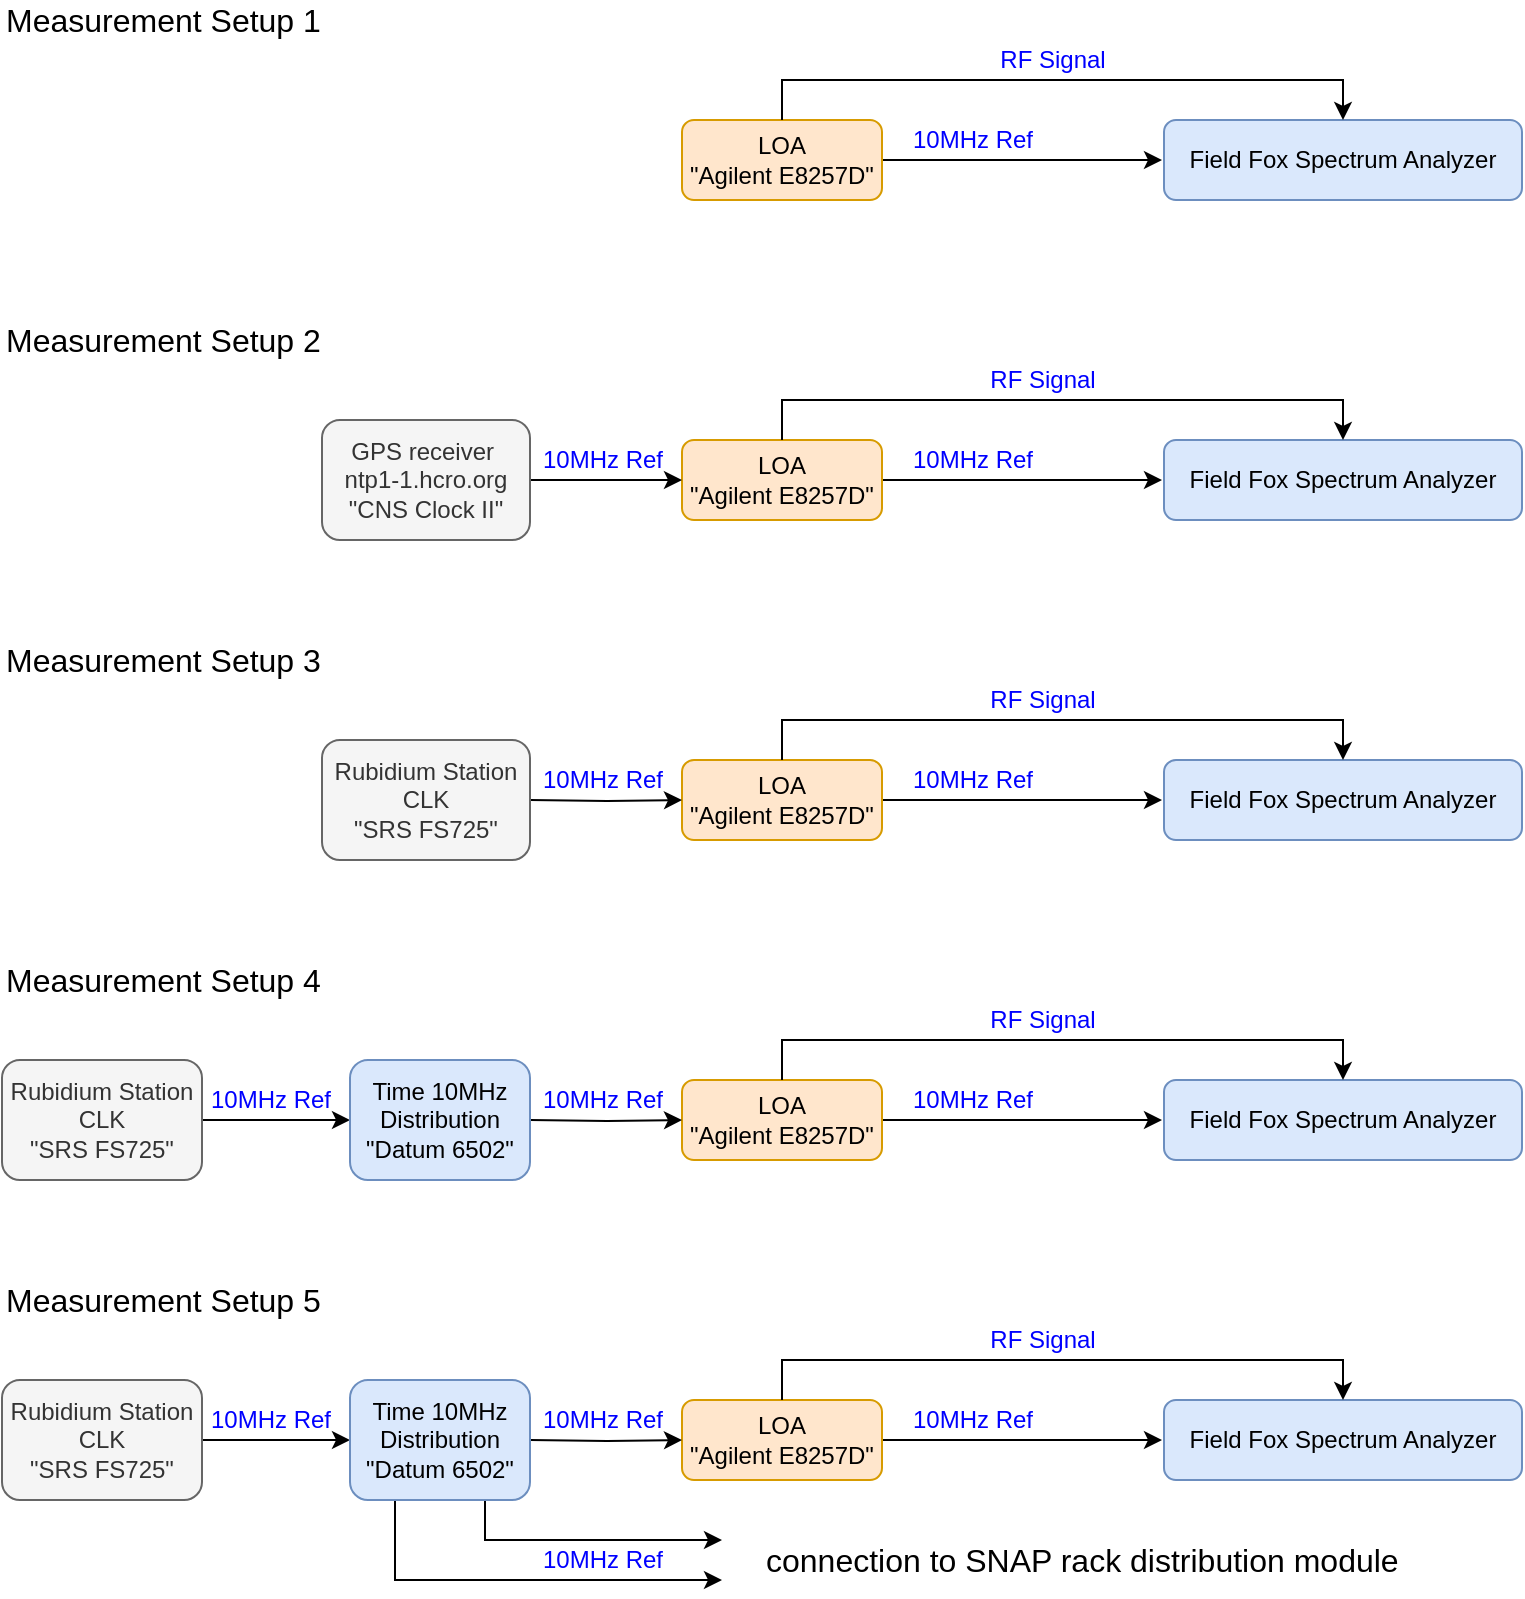 <mxfile version="13.7.9" type="device"><diagram id="-Wx7Lv8i33PWE_hJeZmz" name="Page-1"><mxGraphModel dx="1106" dy="900" grid="1" gridSize="10" guides="1" tooltips="1" connect="1" arrows="1" fold="1" page="1" pageScale="1" pageWidth="780" pageHeight="850" math="0" shadow="0"><root><mxCell id="0"/><mxCell id="1" parent="0"/><mxCell id="OUNg6JudkYfRKw1c4l6A-3" style="edgeStyle=orthogonalEdgeStyle;rounded=0;orthogonalLoop=1;jettySize=auto;html=1;exitX=1;exitY=0.5;exitDx=0;exitDy=0;" parent="1" source="CKp-XY39HgpGyfZFXXCT-1" edge="1"><mxGeometry relative="1" as="geometry"><mxPoint x="580" y="80" as="targetPoint"/></mxGeometry></mxCell><mxCell id="CKp-XY39HgpGyfZFXXCT-1" value="LOA&lt;br&gt;&quot;Agilent E8257D&quot;" style="rounded=1;whiteSpace=wrap;html=1;fillColor=#ffe6cc;strokeColor=#d79b00;" parent="1" vertex="1"><mxGeometry x="340" y="60" width="100" height="40" as="geometry"/></mxCell><mxCell id="p2Ja1tfODRt-xbFQZl6X-35" value="Measurement Setup 1" style="text;html=1;align=left;verticalAlign=middle;resizable=0;points=[];autosize=1;fontSize=16;" parent="1" vertex="1"><mxGeometry width="170" height="20" as="geometry"/></mxCell><mxCell id="OUNg6JudkYfRKw1c4l6A-1" value="Field Fox Spectrum Analyzer&lt;br&gt;" style="rounded=1;whiteSpace=wrap;html=1;fillColor=#dae8fc;strokeColor=#6c8ebf;" parent="1" vertex="1"><mxGeometry x="581" y="60" width="179" height="40" as="geometry"/></mxCell><mxCell id="OUNg6JudkYfRKw1c4l6A-2" style="edgeStyle=orthogonalEdgeStyle;rounded=0;orthogonalLoop=1;jettySize=auto;html=1;exitX=0.5;exitY=0;exitDx=0;exitDy=0;entryX=0.5;entryY=0;entryDx=0;entryDy=0;" parent="1" source="CKp-XY39HgpGyfZFXXCT-1" target="OUNg6JudkYfRKw1c4l6A-1" edge="1"><mxGeometry relative="1" as="geometry"><mxPoint x="740" y="-70" as="sourcePoint"/><mxPoint x="879.5" as="targetPoint"/><Array as="points"><mxPoint x="390" y="40"/><mxPoint x="671" y="40"/></Array></mxGeometry></mxCell><mxCell id="OUNg6JudkYfRKw1c4l6A-4" value="10MHz Ref" style="text;html=1;align=center;verticalAlign=middle;resizable=0;points=[];autosize=1;fontColor=#0000FF;" parent="1" vertex="1"><mxGeometry x="445" y="60" width="80" height="20" as="geometry"/></mxCell><mxCell id="OUNg6JudkYfRKw1c4l6A-5" value="RF Signal" style="text;html=1;align=center;verticalAlign=middle;resizable=0;points=[];autosize=1;fontColor=#0000FF;" parent="1" vertex="1"><mxGeometry x="490" y="20" width="70" height="20" as="geometry"/></mxCell><mxCell id="OUNg6JudkYfRKw1c4l6A-7" style="edgeStyle=orthogonalEdgeStyle;rounded=0;orthogonalLoop=1;jettySize=auto;html=1;exitX=1;exitY=0.5;exitDx=0;exitDy=0;" parent="1" source="OUNg6JudkYfRKw1c4l6A-8" edge="1"><mxGeometry relative="1" as="geometry"><mxPoint x="580" y="240" as="targetPoint"/></mxGeometry></mxCell><mxCell id="OUNg6JudkYfRKw1c4l6A-8" value="LOA&lt;br&gt;&quot;Agilent E8257D&quot;" style="rounded=1;whiteSpace=wrap;html=1;fillColor=#ffe6cc;strokeColor=#d79b00;" parent="1" vertex="1"><mxGeometry x="340" y="220" width="100" height="40" as="geometry"/></mxCell><mxCell id="OUNg6JudkYfRKw1c4l6A-9" value="Measurement Setup 2" style="text;html=1;align=left;verticalAlign=middle;resizable=0;points=[];autosize=1;fontSize=16;" parent="1" vertex="1"><mxGeometry y="160" width="170" height="20" as="geometry"/></mxCell><mxCell id="OUNg6JudkYfRKw1c4l6A-10" value="Field Fox Spectrum Analyzer&lt;br&gt;" style="rounded=1;whiteSpace=wrap;html=1;fillColor=#dae8fc;strokeColor=#6c8ebf;" parent="1" vertex="1"><mxGeometry x="581" y="220" width="179" height="40" as="geometry"/></mxCell><mxCell id="OUNg6JudkYfRKw1c4l6A-11" style="edgeStyle=orthogonalEdgeStyle;rounded=0;orthogonalLoop=1;jettySize=auto;html=1;exitX=0.5;exitY=0;exitDx=0;exitDy=0;entryX=0.5;entryY=0;entryDx=0;entryDy=0;" parent="1" source="OUNg6JudkYfRKw1c4l6A-8" target="OUNg6JudkYfRKw1c4l6A-10" edge="1"><mxGeometry relative="1" as="geometry"><mxPoint x="740" y="90" as="sourcePoint"/><mxPoint x="879.5" y="160" as="targetPoint"/><Array as="points"><mxPoint x="390" y="200"/><mxPoint x="671" y="200"/></Array></mxGeometry></mxCell><mxCell id="OUNg6JudkYfRKw1c4l6A-12" value="10MHz Ref" style="text;html=1;align=center;verticalAlign=middle;resizable=0;points=[];autosize=1;fontColor=#0000FF;" parent="1" vertex="1"><mxGeometry x="445" y="220" width="80" height="20" as="geometry"/></mxCell><mxCell id="OUNg6JudkYfRKw1c4l6A-13" value="RF Signal" style="text;html=1;align=center;verticalAlign=middle;resizable=0;points=[];autosize=1;fontColor=#0000FF;" parent="1" vertex="1"><mxGeometry x="484.5" y="180" width="70" height="20" as="geometry"/></mxCell><mxCell id="OUNg6JudkYfRKw1c4l6A-16" style="edgeStyle=orthogonalEdgeStyle;rounded=0;orthogonalLoop=1;jettySize=auto;html=1;exitX=1;exitY=0.5;exitDx=0;exitDy=0;entryX=0;entryY=0.5;entryDx=0;entryDy=0;strokeColor=#000000;" parent="1" source="OUNg6JudkYfRKw1c4l6A-15" target="OUNg6JudkYfRKw1c4l6A-8" edge="1"><mxGeometry relative="1" as="geometry"/></mxCell><mxCell id="OUNg6JudkYfRKw1c4l6A-15" value="GPS receiver&amp;nbsp;&lt;br&gt;ntp1-1.hcro.org&lt;br&gt;&quot;CNS Clock II&quot;" style="rounded=1;whiteSpace=wrap;html=1;fillColor=#f5f5f5;strokeColor=#666666;fontColor=#333333;" parent="1" vertex="1"><mxGeometry x="160" y="210" width="104" height="60" as="geometry"/></mxCell><mxCell id="OUNg6JudkYfRKw1c4l6A-17" value="10MHz Ref" style="text;html=1;align=center;verticalAlign=middle;resizable=0;points=[];autosize=1;fontColor=#0000FF;" parent="1" vertex="1"><mxGeometry x="260" y="220" width="80" height="20" as="geometry"/></mxCell><mxCell id="OUNg6JudkYfRKw1c4l6A-18" style="edgeStyle=orthogonalEdgeStyle;rounded=0;orthogonalLoop=1;jettySize=auto;html=1;exitX=1;exitY=0.5;exitDx=0;exitDy=0;" parent="1" source="OUNg6JudkYfRKw1c4l6A-19" edge="1"><mxGeometry relative="1" as="geometry"><mxPoint x="580" y="400" as="targetPoint"/></mxGeometry></mxCell><mxCell id="OUNg6JudkYfRKw1c4l6A-19" value="LOA&lt;br&gt;&quot;Agilent E8257D&quot;" style="rounded=1;whiteSpace=wrap;html=1;fillColor=#ffe6cc;strokeColor=#d79b00;" parent="1" vertex="1"><mxGeometry x="340" y="380" width="100" height="40" as="geometry"/></mxCell><mxCell id="OUNg6JudkYfRKw1c4l6A-20" value="Measurement Setup 3" style="text;html=1;align=left;verticalAlign=middle;resizable=0;points=[];autosize=1;fontSize=16;" parent="1" vertex="1"><mxGeometry y="320" width="170" height="20" as="geometry"/></mxCell><mxCell id="OUNg6JudkYfRKw1c4l6A-21" value="Field Fox Spectrum Analyzer&lt;br&gt;" style="rounded=1;whiteSpace=wrap;html=1;fillColor=#dae8fc;strokeColor=#6c8ebf;" parent="1" vertex="1"><mxGeometry x="581" y="380" width="179" height="40" as="geometry"/></mxCell><mxCell id="OUNg6JudkYfRKw1c4l6A-22" style="edgeStyle=orthogonalEdgeStyle;rounded=0;orthogonalLoop=1;jettySize=auto;html=1;exitX=0.5;exitY=0;exitDx=0;exitDy=0;entryX=0.5;entryY=0;entryDx=0;entryDy=0;" parent="1" source="OUNg6JudkYfRKw1c4l6A-19" target="OUNg6JudkYfRKw1c4l6A-21" edge="1"><mxGeometry relative="1" as="geometry"><mxPoint x="740" y="250" as="sourcePoint"/><mxPoint x="879.5" y="320" as="targetPoint"/><Array as="points"><mxPoint x="390" y="360"/><mxPoint x="671" y="360"/></Array></mxGeometry></mxCell><mxCell id="OUNg6JudkYfRKw1c4l6A-23" value="10MHz Ref" style="text;html=1;align=center;verticalAlign=middle;resizable=0;points=[];autosize=1;fontColor=#0000FF;" parent="1" vertex="1"><mxGeometry x="445" y="380" width="80" height="20" as="geometry"/></mxCell><mxCell id="OUNg6JudkYfRKw1c4l6A-24" value="RF Signal" style="text;html=1;align=center;verticalAlign=middle;resizable=0;points=[];autosize=1;fontColor=#0000FF;" parent="1" vertex="1"><mxGeometry x="484.5" y="340" width="70" height="20" as="geometry"/></mxCell><mxCell id="OUNg6JudkYfRKw1c4l6A-25" style="edgeStyle=orthogonalEdgeStyle;rounded=0;orthogonalLoop=1;jettySize=auto;html=1;exitX=1;exitY=0.5;exitDx=0;exitDy=0;entryX=0;entryY=0.5;entryDx=0;entryDy=0;strokeColor=#000000;" parent="1" target="OUNg6JudkYfRKw1c4l6A-19" edge="1"><mxGeometry relative="1" as="geometry"><mxPoint x="264" y="400" as="sourcePoint"/></mxGeometry></mxCell><mxCell id="OUNg6JudkYfRKw1c4l6A-27" value="10MHz Ref" style="text;html=1;align=center;verticalAlign=middle;resizable=0;points=[];autosize=1;fontColor=#0000FF;" parent="1" vertex="1"><mxGeometry x="260" y="380" width="80" height="20" as="geometry"/></mxCell><mxCell id="OUNg6JudkYfRKw1c4l6A-28" value="Rubidium Station CLK&lt;br&gt;&quot;SRS FS725&quot;" style="rounded=1;whiteSpace=wrap;html=1;fillColor=#f5f5f5;strokeColor=#666666;fontColor=#333333;" parent="1" vertex="1"><mxGeometry x="160" y="370" width="104" height="60" as="geometry"/></mxCell><mxCell id="OUNg6JudkYfRKw1c4l6A-30" style="edgeStyle=orthogonalEdgeStyle;rounded=0;orthogonalLoop=1;jettySize=auto;html=1;exitX=1;exitY=0.5;exitDx=0;exitDy=0;" parent="1" source="OUNg6JudkYfRKw1c4l6A-31" edge="1"><mxGeometry relative="1" as="geometry"><mxPoint x="580" y="560" as="targetPoint"/></mxGeometry></mxCell><mxCell id="OUNg6JudkYfRKw1c4l6A-31" value="LOA&lt;br&gt;&quot;Agilent E8257D&quot;" style="rounded=1;whiteSpace=wrap;html=1;fillColor=#ffe6cc;strokeColor=#d79b00;" parent="1" vertex="1"><mxGeometry x="340" y="540" width="100" height="40" as="geometry"/></mxCell><mxCell id="OUNg6JudkYfRKw1c4l6A-32" value="Measurement Setup 4" style="text;html=1;align=left;verticalAlign=middle;resizable=0;points=[];autosize=1;fontSize=16;" parent="1" vertex="1"><mxGeometry y="480" width="170" height="20" as="geometry"/></mxCell><mxCell id="OUNg6JudkYfRKw1c4l6A-33" value="Field Fox Spectrum Analyzer&lt;br&gt;" style="rounded=1;whiteSpace=wrap;html=1;fillColor=#dae8fc;strokeColor=#6c8ebf;" parent="1" vertex="1"><mxGeometry x="581" y="540" width="179" height="40" as="geometry"/></mxCell><mxCell id="OUNg6JudkYfRKw1c4l6A-34" style="edgeStyle=orthogonalEdgeStyle;rounded=0;orthogonalLoop=1;jettySize=auto;html=1;exitX=0.5;exitY=0;exitDx=0;exitDy=0;entryX=0.5;entryY=0;entryDx=0;entryDy=0;" parent="1" source="OUNg6JudkYfRKw1c4l6A-31" target="OUNg6JudkYfRKw1c4l6A-33" edge="1"><mxGeometry relative="1" as="geometry"><mxPoint x="740" y="410" as="sourcePoint"/><mxPoint x="879.5" y="480" as="targetPoint"/><Array as="points"><mxPoint x="390" y="520"/><mxPoint x="671" y="520"/></Array></mxGeometry></mxCell><mxCell id="OUNg6JudkYfRKw1c4l6A-35" value="10MHz Ref" style="text;html=1;align=center;verticalAlign=middle;resizable=0;points=[];autosize=1;fontColor=#0000FF;" parent="1" vertex="1"><mxGeometry x="445" y="540" width="80" height="20" as="geometry"/></mxCell><mxCell id="OUNg6JudkYfRKw1c4l6A-36" value="RF Signal" style="text;html=1;align=center;verticalAlign=middle;resizable=0;points=[];autosize=1;fontColor=#0000FF;" parent="1" vertex="1"><mxGeometry x="484.5" y="500" width="70" height="20" as="geometry"/></mxCell><mxCell id="OUNg6JudkYfRKw1c4l6A-37" style="edgeStyle=orthogonalEdgeStyle;rounded=0;orthogonalLoop=1;jettySize=auto;html=1;exitX=1;exitY=0.5;exitDx=0;exitDy=0;entryX=0;entryY=0.5;entryDx=0;entryDy=0;strokeColor=#000000;" parent="1" target="OUNg6JudkYfRKw1c4l6A-31" edge="1"><mxGeometry relative="1" as="geometry"><mxPoint x="264" y="560" as="sourcePoint"/></mxGeometry></mxCell><mxCell id="OUNg6JudkYfRKw1c4l6A-38" value="10MHz Ref" style="text;html=1;align=center;verticalAlign=middle;resizable=0;points=[];autosize=1;fontColor=#0000FF;" parent="1" vertex="1"><mxGeometry x="260" y="540" width="80" height="20" as="geometry"/></mxCell><mxCell id="OUNg6JudkYfRKw1c4l6A-41" style="edgeStyle=orthogonalEdgeStyle;rounded=0;orthogonalLoop=1;jettySize=auto;html=1;exitX=1;exitY=0.5;exitDx=0;exitDy=0;strokeColor=#000000;entryX=0;entryY=0.5;entryDx=0;entryDy=0;" parent="1" source="OUNg6JudkYfRKw1c4l6A-39" target="OUNg6JudkYfRKw1c4l6A-40" edge="1"><mxGeometry relative="1" as="geometry"><mxPoint x="170" y="560" as="targetPoint"/></mxGeometry></mxCell><mxCell id="OUNg6JudkYfRKw1c4l6A-39" value="Rubidium Station CLK&lt;br&gt;&quot;SRS FS725&quot;" style="rounded=1;whiteSpace=wrap;html=1;fillColor=#f5f5f5;strokeColor=#666666;fontColor=#333333;" parent="1" vertex="1"><mxGeometry y="530" width="100" height="60" as="geometry"/></mxCell><mxCell id="OUNg6JudkYfRKw1c4l6A-40" value="Time 10MHz&lt;br&gt;Distribution&lt;br&gt;&quot;Datum 6502&quot;" style="rounded=1;whiteSpace=wrap;html=1;fillColor=#dae8fc;strokeColor=#6c8ebf;" parent="1" vertex="1"><mxGeometry x="174" y="530" width="90" height="60" as="geometry"/></mxCell><mxCell id="OUNg6JudkYfRKw1c4l6A-42" value="10MHz Ref" style="text;html=1;align=center;verticalAlign=middle;resizable=0;points=[];autosize=1;fontColor=#0000FF;" parent="1" vertex="1"><mxGeometry x="94" y="540" width="80" height="20" as="geometry"/></mxCell><mxCell id="OUNg6JudkYfRKw1c4l6A-43" style="edgeStyle=orthogonalEdgeStyle;rounded=0;orthogonalLoop=1;jettySize=auto;html=1;exitX=1;exitY=0.5;exitDx=0;exitDy=0;" parent="1" source="OUNg6JudkYfRKw1c4l6A-44" edge="1"><mxGeometry relative="1" as="geometry"><mxPoint x="580" y="720" as="targetPoint"/></mxGeometry></mxCell><mxCell id="OUNg6JudkYfRKw1c4l6A-44" value="LOA&lt;br&gt;&quot;Agilent E8257D&quot;" style="rounded=1;whiteSpace=wrap;html=1;fillColor=#ffe6cc;strokeColor=#d79b00;" parent="1" vertex="1"><mxGeometry x="340" y="700" width="100" height="40" as="geometry"/></mxCell><mxCell id="OUNg6JudkYfRKw1c4l6A-45" value="Measurement Setup 5" style="text;html=1;align=left;verticalAlign=middle;resizable=0;points=[];autosize=1;fontSize=16;" parent="1" vertex="1"><mxGeometry y="640" width="170" height="20" as="geometry"/></mxCell><mxCell id="OUNg6JudkYfRKw1c4l6A-46" value="Field Fox Spectrum Analyzer&lt;br&gt;" style="rounded=1;whiteSpace=wrap;html=1;fillColor=#dae8fc;strokeColor=#6c8ebf;" parent="1" vertex="1"><mxGeometry x="581" y="700" width="179" height="40" as="geometry"/></mxCell><mxCell id="OUNg6JudkYfRKw1c4l6A-47" style="edgeStyle=orthogonalEdgeStyle;rounded=0;orthogonalLoop=1;jettySize=auto;html=1;exitX=0.5;exitY=0;exitDx=0;exitDy=0;entryX=0.5;entryY=0;entryDx=0;entryDy=0;" parent="1" source="OUNg6JudkYfRKw1c4l6A-44" target="OUNg6JudkYfRKw1c4l6A-46" edge="1"><mxGeometry relative="1" as="geometry"><mxPoint x="740" y="570" as="sourcePoint"/><mxPoint x="879.5" y="640" as="targetPoint"/><Array as="points"><mxPoint x="390" y="680"/><mxPoint x="671" y="680"/></Array></mxGeometry></mxCell><mxCell id="OUNg6JudkYfRKw1c4l6A-48" value="10MHz Ref" style="text;html=1;align=center;verticalAlign=middle;resizable=0;points=[];autosize=1;fontColor=#0000FF;" parent="1" vertex="1"><mxGeometry x="445" y="700" width="80" height="20" as="geometry"/></mxCell><mxCell id="OUNg6JudkYfRKw1c4l6A-49" value="RF Signal" style="text;html=1;align=center;verticalAlign=middle;resizable=0;points=[];autosize=1;fontColor=#0000FF;" parent="1" vertex="1"><mxGeometry x="484.5" y="660" width="70" height="20" as="geometry"/></mxCell><mxCell id="OUNg6JudkYfRKw1c4l6A-50" style="edgeStyle=orthogonalEdgeStyle;rounded=0;orthogonalLoop=1;jettySize=auto;html=1;exitX=1;exitY=0.5;exitDx=0;exitDy=0;entryX=0;entryY=0.5;entryDx=0;entryDy=0;strokeColor=#000000;" parent="1" target="OUNg6JudkYfRKw1c4l6A-44" edge="1"><mxGeometry relative="1" as="geometry"><mxPoint x="264" y="720" as="sourcePoint"/></mxGeometry></mxCell><mxCell id="OUNg6JudkYfRKw1c4l6A-51" value="10MHz Ref" style="text;html=1;align=center;verticalAlign=middle;resizable=0;points=[];autosize=1;fontColor=#0000FF;" parent="1" vertex="1"><mxGeometry x="260" y="700" width="80" height="20" as="geometry"/></mxCell><mxCell id="OUNg6JudkYfRKw1c4l6A-52" style="edgeStyle=orthogonalEdgeStyle;rounded=0;orthogonalLoop=1;jettySize=auto;html=1;exitX=1;exitY=0.5;exitDx=0;exitDy=0;strokeColor=#000000;entryX=0;entryY=0.5;entryDx=0;entryDy=0;" parent="1" source="OUNg6JudkYfRKw1c4l6A-53" target="OUNg6JudkYfRKw1c4l6A-54" edge="1"><mxGeometry relative="1" as="geometry"><mxPoint x="170" y="720" as="targetPoint"/></mxGeometry></mxCell><mxCell id="OUNg6JudkYfRKw1c4l6A-53" value="Rubidium Station CLK&lt;br&gt;&quot;SRS FS725&quot;" style="rounded=1;whiteSpace=wrap;html=1;fillColor=#f5f5f5;strokeColor=#666666;fontColor=#333333;" parent="1" vertex="1"><mxGeometry y="690" width="100" height="60" as="geometry"/></mxCell><mxCell id="OUNg6JudkYfRKw1c4l6A-56" style="edgeStyle=orthogonalEdgeStyle;rounded=0;orthogonalLoop=1;jettySize=auto;html=1;exitX=0.75;exitY=1;exitDx=0;exitDy=0;strokeColor=#000000;" parent="1" source="OUNg6JudkYfRKw1c4l6A-54" edge="1"><mxGeometry relative="1" as="geometry"><mxPoint x="360" y="770" as="targetPoint"/><Array as="points"><mxPoint x="242" y="770"/></Array></mxGeometry></mxCell><mxCell id="OUNg6JudkYfRKw1c4l6A-57" style="edgeStyle=orthogonalEdgeStyle;rounded=0;orthogonalLoop=1;jettySize=auto;html=1;exitX=0.25;exitY=1;exitDx=0;exitDy=0;strokeColor=#000000;" parent="1" source="OUNg6JudkYfRKw1c4l6A-54" edge="1"><mxGeometry relative="1" as="geometry"><mxPoint x="360" y="790" as="targetPoint"/><Array as="points"><mxPoint x="197" y="790"/></Array></mxGeometry></mxCell><mxCell id="OUNg6JudkYfRKw1c4l6A-54" value="Time 10MHz&lt;br&gt;Distribution&lt;br&gt;&quot;Datum 6502&quot;" style="rounded=1;whiteSpace=wrap;html=1;fillColor=#dae8fc;strokeColor=#6c8ebf;" parent="1" vertex="1"><mxGeometry x="174" y="690" width="90" height="60" as="geometry"/></mxCell><mxCell id="OUNg6JudkYfRKw1c4l6A-55" value="10MHz Ref" style="text;html=1;align=center;verticalAlign=middle;resizable=0;points=[];autosize=1;fontColor=#0000FF;" parent="1" vertex="1"><mxGeometry x="94" y="700" width="80" height="20" as="geometry"/></mxCell><mxCell id="OUNg6JudkYfRKw1c4l6A-58" value="10MHz Ref" style="text;html=1;align=center;verticalAlign=middle;resizable=0;points=[];autosize=1;fontColor=#0000FF;" parent="1" vertex="1"><mxGeometry x="260" y="770" width="80" height="20" as="geometry"/></mxCell><mxCell id="OUNg6JudkYfRKw1c4l6A-59" value="connection to SNAP rack distribution module" style="text;html=1;align=left;verticalAlign=middle;resizable=0;points=[];autosize=1;fontSize=16;" parent="1" vertex="1"><mxGeometry x="380" y="770" width="330" height="20" as="geometry"/></mxCell></root></mxGraphModel></diagram></mxfile>